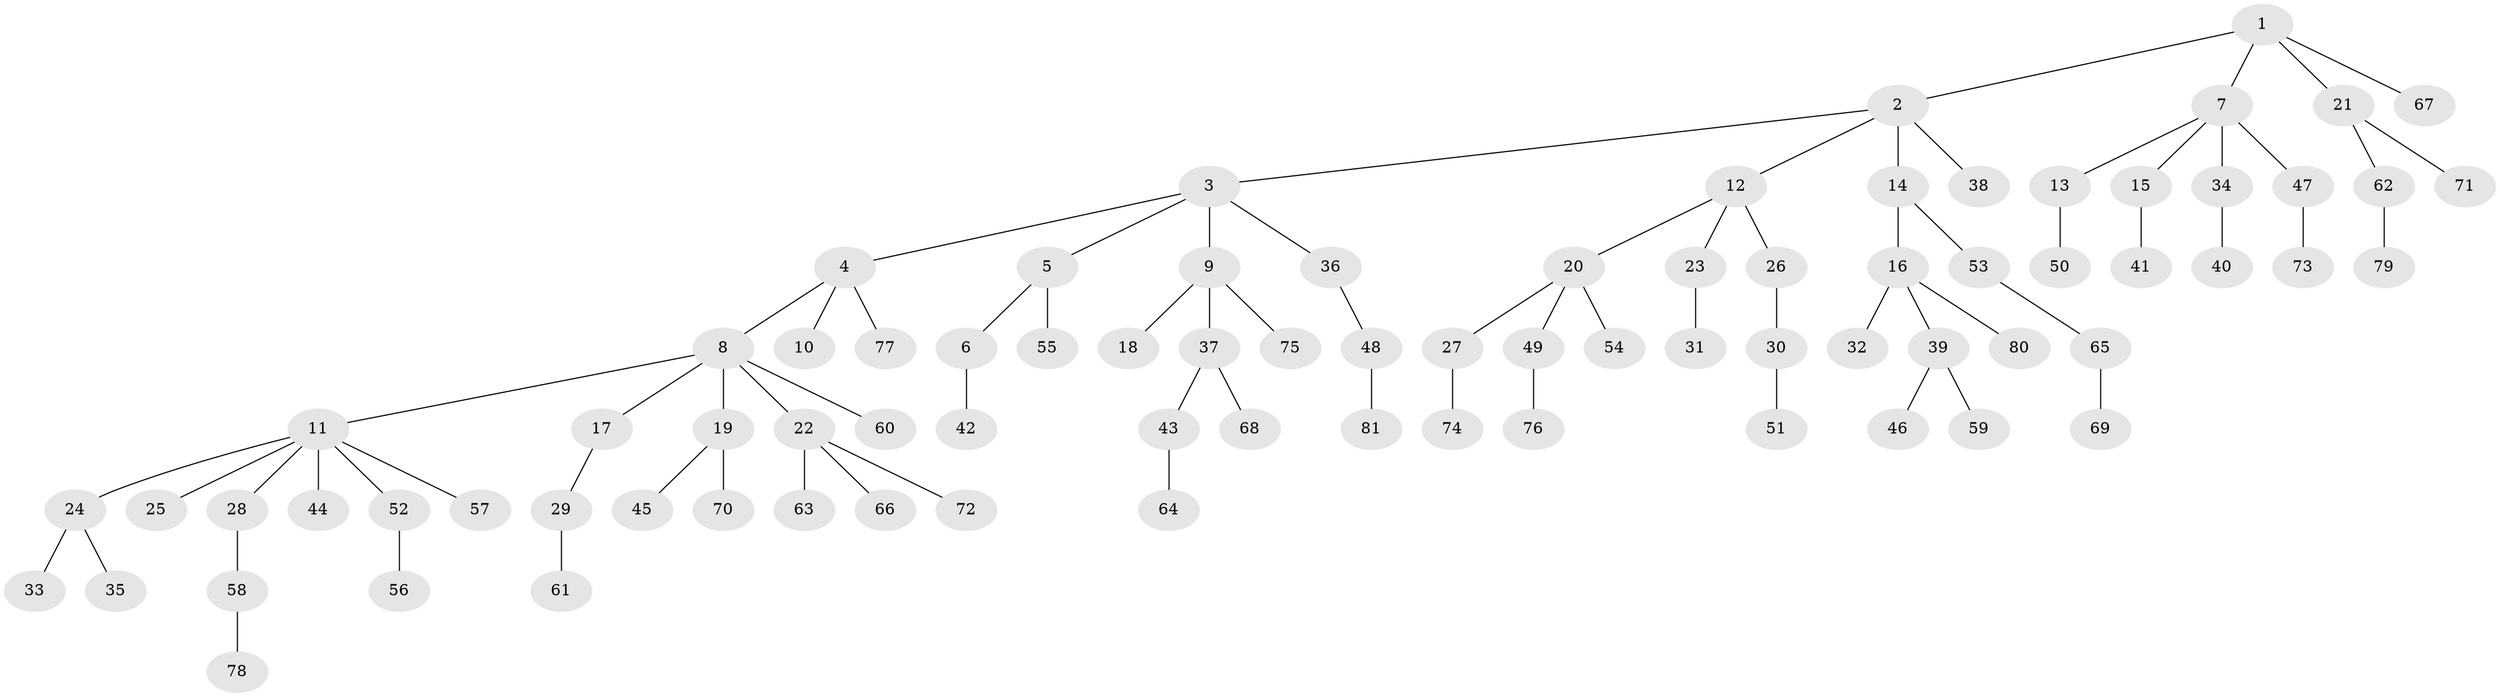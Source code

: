 // Generated by graph-tools (version 1.1) at 2025/15/03/09/25 04:15:24]
// undirected, 81 vertices, 80 edges
graph export_dot {
graph [start="1"]
  node [color=gray90,style=filled];
  1;
  2;
  3;
  4;
  5;
  6;
  7;
  8;
  9;
  10;
  11;
  12;
  13;
  14;
  15;
  16;
  17;
  18;
  19;
  20;
  21;
  22;
  23;
  24;
  25;
  26;
  27;
  28;
  29;
  30;
  31;
  32;
  33;
  34;
  35;
  36;
  37;
  38;
  39;
  40;
  41;
  42;
  43;
  44;
  45;
  46;
  47;
  48;
  49;
  50;
  51;
  52;
  53;
  54;
  55;
  56;
  57;
  58;
  59;
  60;
  61;
  62;
  63;
  64;
  65;
  66;
  67;
  68;
  69;
  70;
  71;
  72;
  73;
  74;
  75;
  76;
  77;
  78;
  79;
  80;
  81;
  1 -- 2;
  1 -- 7;
  1 -- 21;
  1 -- 67;
  2 -- 3;
  2 -- 12;
  2 -- 14;
  2 -- 38;
  3 -- 4;
  3 -- 5;
  3 -- 9;
  3 -- 36;
  4 -- 8;
  4 -- 10;
  4 -- 77;
  5 -- 6;
  5 -- 55;
  6 -- 42;
  7 -- 13;
  7 -- 15;
  7 -- 34;
  7 -- 47;
  8 -- 11;
  8 -- 17;
  8 -- 19;
  8 -- 22;
  8 -- 60;
  9 -- 18;
  9 -- 37;
  9 -- 75;
  11 -- 24;
  11 -- 25;
  11 -- 28;
  11 -- 44;
  11 -- 52;
  11 -- 57;
  12 -- 20;
  12 -- 23;
  12 -- 26;
  13 -- 50;
  14 -- 16;
  14 -- 53;
  15 -- 41;
  16 -- 32;
  16 -- 39;
  16 -- 80;
  17 -- 29;
  19 -- 45;
  19 -- 70;
  20 -- 27;
  20 -- 49;
  20 -- 54;
  21 -- 62;
  21 -- 71;
  22 -- 63;
  22 -- 66;
  22 -- 72;
  23 -- 31;
  24 -- 33;
  24 -- 35;
  26 -- 30;
  27 -- 74;
  28 -- 58;
  29 -- 61;
  30 -- 51;
  34 -- 40;
  36 -- 48;
  37 -- 43;
  37 -- 68;
  39 -- 46;
  39 -- 59;
  43 -- 64;
  47 -- 73;
  48 -- 81;
  49 -- 76;
  52 -- 56;
  53 -- 65;
  58 -- 78;
  62 -- 79;
  65 -- 69;
}
